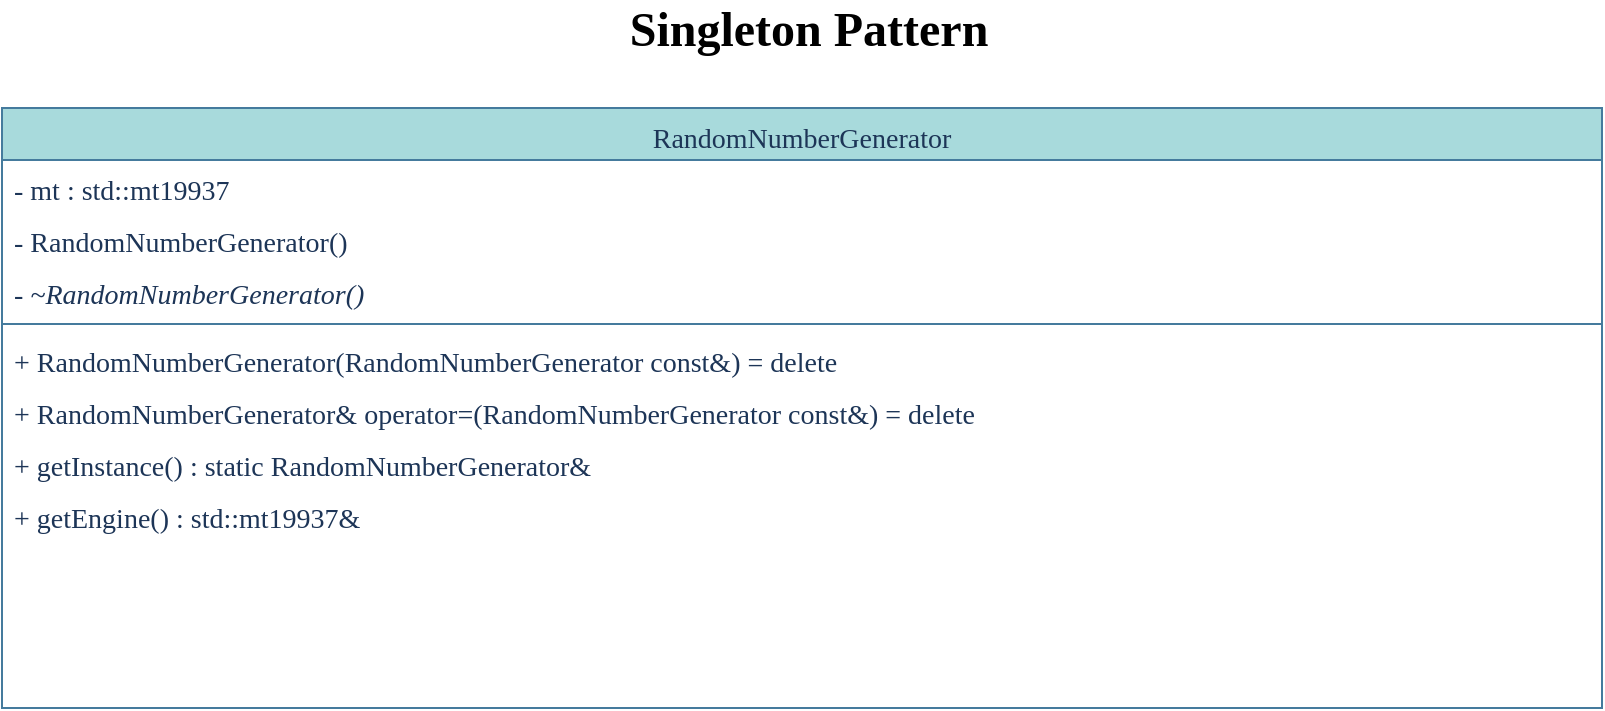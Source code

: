 <mxfile version="15.7.3" type="device"><diagram id="C5RBs43oDa-KdzZeNtuy" name="Page-1"><mxGraphModel dx="1102" dy="1665" grid="0" gridSize="10" guides="1" tooltips="1" connect="1" arrows="1" fold="1" page="0" pageScale="1" pageWidth="827" pageHeight="1169" background="none" math="0" shadow="0"><root><mxCell id="WIyWlLk6GJQsqaUBKTNV-0"/><mxCell id="WIyWlLk6GJQsqaUBKTNV-1" parent="WIyWlLk6GJQsqaUBKTNV-0"/><mxCell id="YDUJBOqGcDUM5naWig3k-31" value="RandomNumberGenerator" style="swimlane;fontStyle=0;align=center;verticalAlign=top;childLayout=stackLayout;horizontal=1;startSize=26;horizontalStack=0;resizeParent=1;resizeLast=0;collapsible=1;marginBottom=0;rounded=0;shadow=0;strokeWidth=1;fontSize=14;fontFamily=Fira Code;fillColor=#A8DADC;strokeColor=#457B9D;fontColor=#1D3557;" parent="WIyWlLk6GJQsqaUBKTNV-1" vertex="1"><mxGeometry x="209" y="-363" width="800" height="300" as="geometry"><mxRectangle x="230" y="140" width="160" height="26" as="alternateBounds"/></mxGeometry></mxCell><mxCell id="YDUJBOqGcDUM5naWig3k-32" value="- mt : std::mt19937" style="text;align=left;verticalAlign=top;spacingLeft=4;spacingRight=4;overflow=hidden;rotatable=0;points=[[0,0.5],[1,0.5]];portConstraint=eastwest;fontSize=14;fontFamily=Fira Code;fontColor=#1D3557;" parent="YDUJBOqGcDUM5naWig3k-31" vertex="1"><mxGeometry y="26" width="800" height="26" as="geometry"/></mxCell><mxCell id="YDUJBOqGcDUM5naWig3k-34" value="- RandomNumberGenerator()" style="text;align=left;verticalAlign=top;spacingLeft=4;spacingRight=4;overflow=hidden;rotatable=0;points=[[0,0.5],[1,0.5]];portConstraint=eastwest;fontSize=14;fontFamily=Fira Code;fontColor=#1D3557;" parent="YDUJBOqGcDUM5naWig3k-31" vertex="1"><mxGeometry y="52" width="800" height="26" as="geometry"/></mxCell><mxCell id="YDUJBOqGcDUM5naWig3k-35" value="- ~RandomNumberGenerator()" style="text;align=left;verticalAlign=top;spacingLeft=4;spacingRight=4;overflow=hidden;rotatable=0;points=[[0,0.5],[1,0.5]];portConstraint=eastwest;fontSize=14;fontFamily=Fira Code;fontColor=#1D3557;fontStyle=2" parent="YDUJBOqGcDUM5naWig3k-31" vertex="1"><mxGeometry y="78" width="800" height="26" as="geometry"/></mxCell><mxCell id="YDUJBOqGcDUM5naWig3k-33" value="" style="line;html=1;strokeWidth=1;align=left;verticalAlign=middle;spacingTop=-1;spacingLeft=3;spacingRight=3;rotatable=0;labelPosition=right;points=[];portConstraint=eastwest;fontSize=14;fontFamily=Fira Code;labelBackgroundColor=#F1FAEE;fillColor=#A8DADC;strokeColor=#457B9D;fontColor=#1D3557;" parent="YDUJBOqGcDUM5naWig3k-31" vertex="1"><mxGeometry y="104" width="800" height="8" as="geometry"/></mxCell><mxCell id="DVtOK82rrkIpyownAFlf-1" value="+ RandomNumberGenerator(RandomNumberGenerator const&amp;) = delete" style="text;align=left;verticalAlign=top;spacingLeft=4;spacingRight=4;overflow=hidden;rotatable=0;points=[[0,0.5],[1,0.5]];portConstraint=eastwest;fontSize=14;fontFamily=Fira Code;fontColor=#1D3557;" vertex="1" parent="YDUJBOqGcDUM5naWig3k-31"><mxGeometry y="112" width="800" height="26" as="geometry"/></mxCell><mxCell id="DVtOK82rrkIpyownAFlf-2" value="+ RandomNumberGenerator&amp; operator=(RandomNumberGenerator const&amp;) = delete" style="text;align=left;verticalAlign=top;spacingLeft=4;spacingRight=4;overflow=hidden;rotatable=0;points=[[0,0.5],[1,0.5]];portConstraint=eastwest;fontSize=14;fontFamily=Fira Code;fontColor=#1D3557;" vertex="1" parent="YDUJBOqGcDUM5naWig3k-31"><mxGeometry y="138" width="800" height="26" as="geometry"/></mxCell><mxCell id="DVtOK82rrkIpyownAFlf-3" value="+ getInstance() : static RandomNumberGenerator&amp;" style="text;align=left;verticalAlign=top;spacingLeft=4;spacingRight=4;overflow=hidden;rotatable=0;points=[[0,0.5],[1,0.5]];portConstraint=eastwest;fontSize=14;fontFamily=Fira Code;fontColor=#1D3557;" vertex="1" parent="YDUJBOqGcDUM5naWig3k-31"><mxGeometry y="164" width="800" height="26" as="geometry"/></mxCell><mxCell id="DVtOK82rrkIpyownAFlf-4" value="+ getEngine() : std::mt19937&amp;" style="text;align=left;verticalAlign=top;spacingLeft=4;spacingRight=4;overflow=hidden;rotatable=0;points=[[0,0.5],[1,0.5]];portConstraint=eastwest;fontSize=14;fontFamily=Fira Code;fontColor=#1D3557;" vertex="1" parent="YDUJBOqGcDUM5naWig3k-31"><mxGeometry y="190" width="800" height="26" as="geometry"/></mxCell><mxCell id="DVtOK82rrkIpyownAFlf-0" value="&lt;font color=&quot;#000000&quot; size=&quot;1&quot;&gt;&lt;b style=&quot;font-size: 24px&quot;&gt;Singleton Pattern&lt;/b&gt;&lt;/font&gt;" style="text;html=1;resizable=0;autosize=1;align=center;verticalAlign=middle;points=[];rounded=0;fontFamily=Fira Code;" vertex="1" parent="WIyWlLk6GJQsqaUBKTNV-1"><mxGeometry x="481" y="-413" width="261" height="22" as="geometry"/></mxCell></root></mxGraphModel></diagram></mxfile>